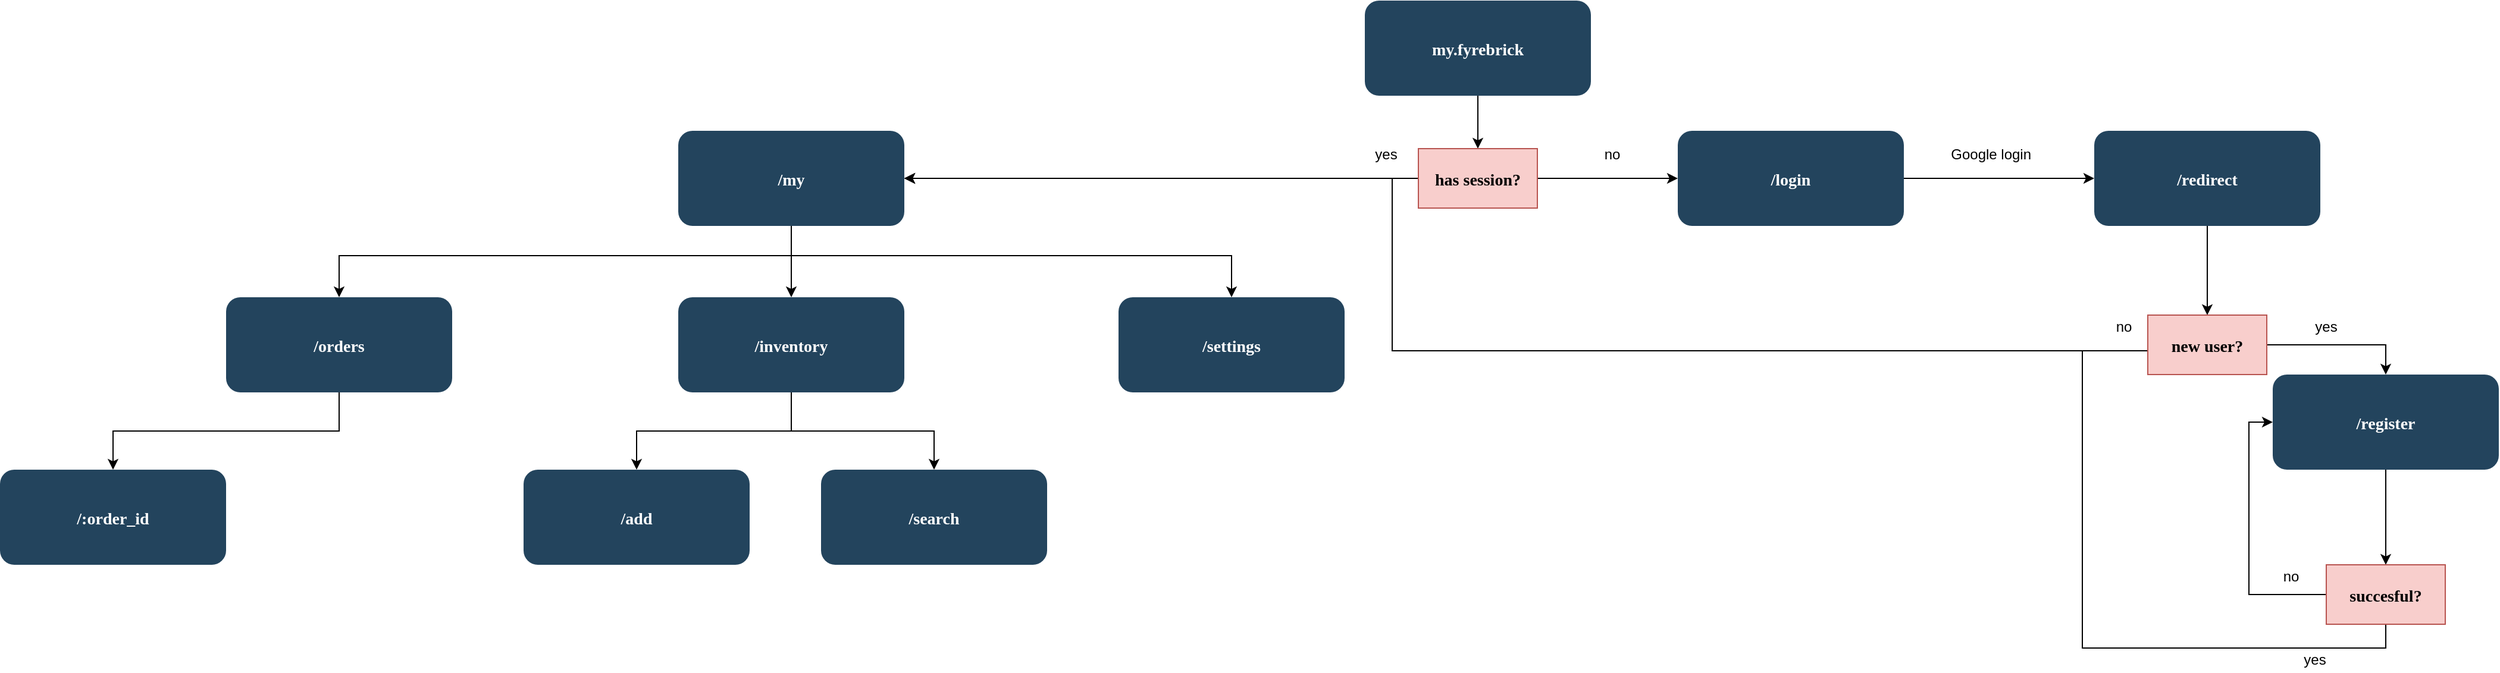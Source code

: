 <mxfile version="13.10.5" type="github">
  <diagram name="Page-1" id="2c0d36ab-eaac-3732-788b-9136903baeff">
    <mxGraphModel dx="4123.5" dy="1508" grid="1" gridSize="10" guides="1" tooltips="1" connect="1" arrows="1" fold="1" page="1" pageScale="1.5" pageWidth="1169" pageHeight="827" background="#ffffff" math="0" shadow="0">
      <root>
        <mxCell id="0" />
        <mxCell id="1" parent="0" />
        <mxCell id="HRW2PYE82eDSgiBx1VGZ-134" style="edgeStyle=orthogonalEdgeStyle;rounded=0;orthogonalLoop=1;jettySize=auto;html=1;entryX=0.5;entryY=0;entryDx=0;entryDy=0;" edge="1" parent="1" source="2" target="HRW2PYE82eDSgiBx1VGZ-133">
          <mxGeometry relative="1" as="geometry" />
        </mxCell>
        <mxCell id="2" value="my.fyrebrick" style="rounded=1;fillColor=#23445D;gradientColor=none;strokeColor=none;fontColor=#FFFFFF;fontStyle=1;fontFamily=Tahoma;fontSize=14" parent="1" vertex="1">
          <mxGeometry x="757" y="185.5" width="190" height="80" as="geometry" />
        </mxCell>
        <mxCell id="HRW2PYE82eDSgiBx1VGZ-140" style="edgeStyle=orthogonalEdgeStyle;rounded=0;orthogonalLoop=1;jettySize=auto;html=1;" edge="1" parent="1" source="10" target="HRW2PYE82eDSgiBx1VGZ-127">
          <mxGeometry relative="1" as="geometry" />
        </mxCell>
        <mxCell id="10" value="/login" style="rounded=1;fillColor=#23445D;gradientColor=none;strokeColor=none;fontColor=#FFFFFF;fontStyle=1;fontFamily=Tahoma;fontSize=14" parent="1" vertex="1">
          <mxGeometry x="1020" y="295" width="190" height="80" as="geometry" />
        </mxCell>
        <mxCell id="HRW2PYE82eDSgiBx1VGZ-166" style="edgeStyle=orthogonalEdgeStyle;rounded=0;orthogonalLoop=1;jettySize=auto;html=1;" edge="1" parent="1" source="12" target="HRW2PYE82eDSgiBx1VGZ-160">
          <mxGeometry relative="1" as="geometry" />
        </mxCell>
        <mxCell id="HRW2PYE82eDSgiBx1VGZ-167" style="edgeStyle=orthogonalEdgeStyle;rounded=0;orthogonalLoop=1;jettySize=auto;html=1;entryX=0.5;entryY=0;entryDx=0;entryDy=0;" edge="1" parent="1" source="12" target="HRW2PYE82eDSgiBx1VGZ-156">
          <mxGeometry relative="1" as="geometry">
            <Array as="points">
              <mxPoint x="275" y="400" />
              <mxPoint x="-105" y="400" />
            </Array>
          </mxGeometry>
        </mxCell>
        <mxCell id="HRW2PYE82eDSgiBx1VGZ-168" style="edgeStyle=orthogonalEdgeStyle;rounded=0;orthogonalLoop=1;jettySize=auto;html=1;" edge="1" parent="1" source="12" target="HRW2PYE82eDSgiBx1VGZ-159">
          <mxGeometry relative="1" as="geometry">
            <Array as="points">
              <mxPoint x="275" y="400" />
              <mxPoint x="645" y="400" />
            </Array>
          </mxGeometry>
        </mxCell>
        <mxCell id="12" value="/my" style="rounded=1;fillColor=#23445D;gradientColor=none;strokeColor=none;fontColor=#FFFFFF;fontStyle=1;fontFamily=Tahoma;fontSize=14" parent="1" vertex="1">
          <mxGeometry x="180.0" y="295" width="190" height="80" as="geometry" />
        </mxCell>
        <mxCell id="HRW2PYE82eDSgiBx1VGZ-141" style="edgeStyle=orthogonalEdgeStyle;rounded=0;orthogonalLoop=1;jettySize=auto;html=1;entryX=0.5;entryY=0;entryDx=0;entryDy=0;" edge="1" parent="1" source="HRW2PYE82eDSgiBx1VGZ-127" target="HRW2PYE82eDSgiBx1VGZ-131">
          <mxGeometry relative="1" as="geometry" />
        </mxCell>
        <mxCell id="HRW2PYE82eDSgiBx1VGZ-127" value="/redirect" style="rounded=1;fillColor=#23445D;gradientColor=none;strokeColor=none;fontColor=#FFFFFF;fontStyle=1;fontFamily=Tahoma;fontSize=14" vertex="1" parent="1">
          <mxGeometry x="1370" y="295" width="190" height="80" as="geometry" />
        </mxCell>
        <mxCell id="HRW2PYE82eDSgiBx1VGZ-129" value="Google login&amp;nbsp;" style="text;html=1;strokeColor=none;fillColor=none;align=center;verticalAlign=middle;whiteSpace=wrap;rounded=0;" vertex="1" parent="1">
          <mxGeometry x="1240" y="295" width="90" height="40" as="geometry" />
        </mxCell>
        <mxCell id="HRW2PYE82eDSgiBx1VGZ-143" style="edgeStyle=orthogonalEdgeStyle;rounded=0;orthogonalLoop=1;jettySize=auto;html=1;entryX=0.5;entryY=0;entryDx=0;entryDy=0;" edge="1" parent="1" source="HRW2PYE82eDSgiBx1VGZ-131" target="HRW2PYE82eDSgiBx1VGZ-132">
          <mxGeometry relative="1" as="geometry" />
        </mxCell>
        <mxCell id="HRW2PYE82eDSgiBx1VGZ-145" style="edgeStyle=orthogonalEdgeStyle;rounded=0;orthogonalLoop=1;jettySize=auto;html=1;" edge="1" parent="1" source="HRW2PYE82eDSgiBx1VGZ-131" target="12">
          <mxGeometry relative="1" as="geometry">
            <Array as="points">
              <mxPoint x="780" y="480" />
              <mxPoint x="780" y="335" />
            </Array>
          </mxGeometry>
        </mxCell>
        <mxCell id="HRW2PYE82eDSgiBx1VGZ-131" value="new user?" style="rounded=1;fillColor=#f8cecc;strokeColor=#b85450;fontStyle=1;fontFamily=Tahoma;fontSize=14;arcSize=0;" vertex="1" parent="1">
          <mxGeometry x="1415" y="450" width="100" height="50" as="geometry" />
        </mxCell>
        <mxCell id="HRW2PYE82eDSgiBx1VGZ-150" style="edgeStyle=orthogonalEdgeStyle;rounded=0;orthogonalLoop=1;jettySize=auto;html=1;" edge="1" parent="1" source="HRW2PYE82eDSgiBx1VGZ-132" target="HRW2PYE82eDSgiBx1VGZ-148">
          <mxGeometry relative="1" as="geometry" />
        </mxCell>
        <mxCell id="HRW2PYE82eDSgiBx1VGZ-132" value="/register" style="rounded=1;fillColor=#23445D;gradientColor=none;strokeColor=none;fontColor=#FFFFFF;fontStyle=1;fontFamily=Tahoma;fontSize=14" vertex="1" parent="1">
          <mxGeometry x="1520" y="500" width="190" height="80" as="geometry" />
        </mxCell>
        <mxCell id="HRW2PYE82eDSgiBx1VGZ-135" style="edgeStyle=orthogonalEdgeStyle;rounded=0;orthogonalLoop=1;jettySize=auto;html=1;" edge="1" parent="1" source="HRW2PYE82eDSgiBx1VGZ-133" target="10">
          <mxGeometry relative="1" as="geometry" />
        </mxCell>
        <mxCell id="HRW2PYE82eDSgiBx1VGZ-136" style="edgeStyle=orthogonalEdgeStyle;rounded=0;orthogonalLoop=1;jettySize=auto;html=1;entryX=1;entryY=0.5;entryDx=0;entryDy=0;" edge="1" parent="1" source="HRW2PYE82eDSgiBx1VGZ-133" target="12">
          <mxGeometry relative="1" as="geometry" />
        </mxCell>
        <mxCell id="HRW2PYE82eDSgiBx1VGZ-133" value="has session?" style="rounded=1;fillColor=#f8cecc;strokeColor=#b85450;fontStyle=1;fontFamily=Tahoma;fontSize=14;arcSize=0;" vertex="1" parent="1">
          <mxGeometry x="802" y="310" width="100" height="50" as="geometry" />
        </mxCell>
        <mxCell id="HRW2PYE82eDSgiBx1VGZ-137" value="no" style="text;html=1;strokeColor=none;fillColor=none;align=center;verticalAlign=middle;whiteSpace=wrap;rounded=0;" vertex="1" parent="1">
          <mxGeometry x="920" y="295" width="90" height="40" as="geometry" />
        </mxCell>
        <mxCell id="HRW2PYE82eDSgiBx1VGZ-138" value="yes" style="text;html=1;strokeColor=none;fillColor=none;align=center;verticalAlign=middle;whiteSpace=wrap;rounded=0;" vertex="1" parent="1">
          <mxGeometry x="730" y="295" width="90" height="40" as="geometry" />
        </mxCell>
        <mxCell id="HRW2PYE82eDSgiBx1VGZ-144" value="yes" style="text;html=1;strokeColor=none;fillColor=none;align=center;verticalAlign=middle;whiteSpace=wrap;rounded=0;" vertex="1" parent="1">
          <mxGeometry x="1520" y="440" width="90" height="40" as="geometry" />
        </mxCell>
        <mxCell id="HRW2PYE82eDSgiBx1VGZ-146" value="no" style="text;html=1;strokeColor=none;fillColor=none;align=center;verticalAlign=middle;whiteSpace=wrap;rounded=0;" vertex="1" parent="1">
          <mxGeometry x="1350" y="440" width="90" height="40" as="geometry" />
        </mxCell>
        <mxCell id="HRW2PYE82eDSgiBx1VGZ-151" style="edgeStyle=orthogonalEdgeStyle;rounded=0;orthogonalLoop=1;jettySize=auto;html=1;entryX=0;entryY=0.5;entryDx=0;entryDy=0;" edge="1" parent="1" source="HRW2PYE82eDSgiBx1VGZ-148" target="HRW2PYE82eDSgiBx1VGZ-132">
          <mxGeometry relative="1" as="geometry">
            <Array as="points">
              <mxPoint x="1500" y="685" />
              <mxPoint x="1500" y="540" />
            </Array>
          </mxGeometry>
        </mxCell>
        <mxCell id="HRW2PYE82eDSgiBx1VGZ-152" style="edgeStyle=orthogonalEdgeStyle;rounded=0;orthogonalLoop=1;jettySize=auto;html=1;exitX=0.5;exitY=1;exitDx=0;exitDy=0;" edge="1" parent="1" source="HRW2PYE82eDSgiBx1VGZ-148" target="12">
          <mxGeometry relative="1" as="geometry">
            <Array as="points">
              <mxPoint x="1615" y="730" />
              <mxPoint x="1360" y="730" />
              <mxPoint x="1360" y="480" />
              <mxPoint x="780" y="480" />
              <mxPoint x="780" y="335" />
            </Array>
          </mxGeometry>
        </mxCell>
        <mxCell id="HRW2PYE82eDSgiBx1VGZ-148" value="succesful?" style="rounded=1;fillColor=#f8cecc;strokeColor=#b85450;fontStyle=1;fontFamily=Tahoma;fontSize=14;arcSize=0;" vertex="1" parent="1">
          <mxGeometry x="1565" y="660" width="100" height="50" as="geometry" />
        </mxCell>
        <mxCell id="HRW2PYE82eDSgiBx1VGZ-153" value="yes" style="text;html=1;align=center;verticalAlign=middle;resizable=0;points=[];autosize=1;" vertex="1" parent="1">
          <mxGeometry x="1540" y="730" width="30" height="20" as="geometry" />
        </mxCell>
        <mxCell id="HRW2PYE82eDSgiBx1VGZ-155" value="no" style="text;html=1;align=center;verticalAlign=middle;resizable=0;points=[];autosize=1;" vertex="1" parent="1">
          <mxGeometry x="1520" y="660" width="30" height="20" as="geometry" />
        </mxCell>
        <mxCell id="HRW2PYE82eDSgiBx1VGZ-169" style="edgeStyle=orthogonalEdgeStyle;rounded=0;orthogonalLoop=1;jettySize=auto;html=1;" edge="1" parent="1" source="HRW2PYE82eDSgiBx1VGZ-156" target="HRW2PYE82eDSgiBx1VGZ-165">
          <mxGeometry relative="1" as="geometry" />
        </mxCell>
        <mxCell id="HRW2PYE82eDSgiBx1VGZ-156" value="/orders" style="rounded=1;fillColor=#23445D;gradientColor=none;strokeColor=none;fontColor=#FFFFFF;fontStyle=1;fontFamily=Tahoma;fontSize=14" vertex="1" parent="1">
          <mxGeometry x="-200.0" y="435" width="190" height="80" as="geometry" />
        </mxCell>
        <mxCell id="HRW2PYE82eDSgiBx1VGZ-159" value="/settings" style="rounded=1;fillColor=#23445D;gradientColor=none;strokeColor=none;fontColor=#FFFFFF;fontStyle=1;fontFamily=Tahoma;fontSize=14" vertex="1" parent="1">
          <mxGeometry x="550.0" y="435" width="190" height="80" as="geometry" />
        </mxCell>
        <mxCell id="HRW2PYE82eDSgiBx1VGZ-170" style="edgeStyle=orthogonalEdgeStyle;rounded=0;orthogonalLoop=1;jettySize=auto;html=1;" edge="1" parent="1" source="HRW2PYE82eDSgiBx1VGZ-160" target="HRW2PYE82eDSgiBx1VGZ-162">
          <mxGeometry relative="1" as="geometry" />
        </mxCell>
        <mxCell id="HRW2PYE82eDSgiBx1VGZ-171" style="edgeStyle=orthogonalEdgeStyle;rounded=0;orthogonalLoop=1;jettySize=auto;html=1;" edge="1" parent="1" source="HRW2PYE82eDSgiBx1VGZ-160" target="HRW2PYE82eDSgiBx1VGZ-163">
          <mxGeometry relative="1" as="geometry" />
        </mxCell>
        <mxCell id="HRW2PYE82eDSgiBx1VGZ-160" value="/inventory" style="rounded=1;fillColor=#23445D;gradientColor=none;strokeColor=none;fontColor=#FFFFFF;fontStyle=1;fontFamily=Tahoma;fontSize=14" vertex="1" parent="1">
          <mxGeometry x="180.0" y="435" width="190" height="80" as="geometry" />
        </mxCell>
        <mxCell id="HRW2PYE82eDSgiBx1VGZ-162" value="/add" style="rounded=1;fillColor=#23445D;gradientColor=none;strokeColor=none;fontColor=#FFFFFF;fontStyle=1;fontFamily=Tahoma;fontSize=14" vertex="1" parent="1">
          <mxGeometry x="50.0" y="580" width="190" height="80" as="geometry" />
        </mxCell>
        <mxCell id="HRW2PYE82eDSgiBx1VGZ-163" value="/search" style="rounded=1;fillColor=#23445D;gradientColor=none;strokeColor=none;fontColor=#FFFFFF;fontStyle=1;fontFamily=Tahoma;fontSize=14" vertex="1" parent="1">
          <mxGeometry x="300.0" y="580" width="190" height="80" as="geometry" />
        </mxCell>
        <mxCell id="HRW2PYE82eDSgiBx1VGZ-165" value="/:order_id" style="rounded=1;fillColor=#23445D;gradientColor=none;strokeColor=none;fontColor=#FFFFFF;fontStyle=1;fontFamily=Tahoma;fontSize=14" vertex="1" parent="1">
          <mxGeometry x="-390.0" y="580" width="190" height="80" as="geometry" />
        </mxCell>
      </root>
    </mxGraphModel>
  </diagram>
</mxfile>
